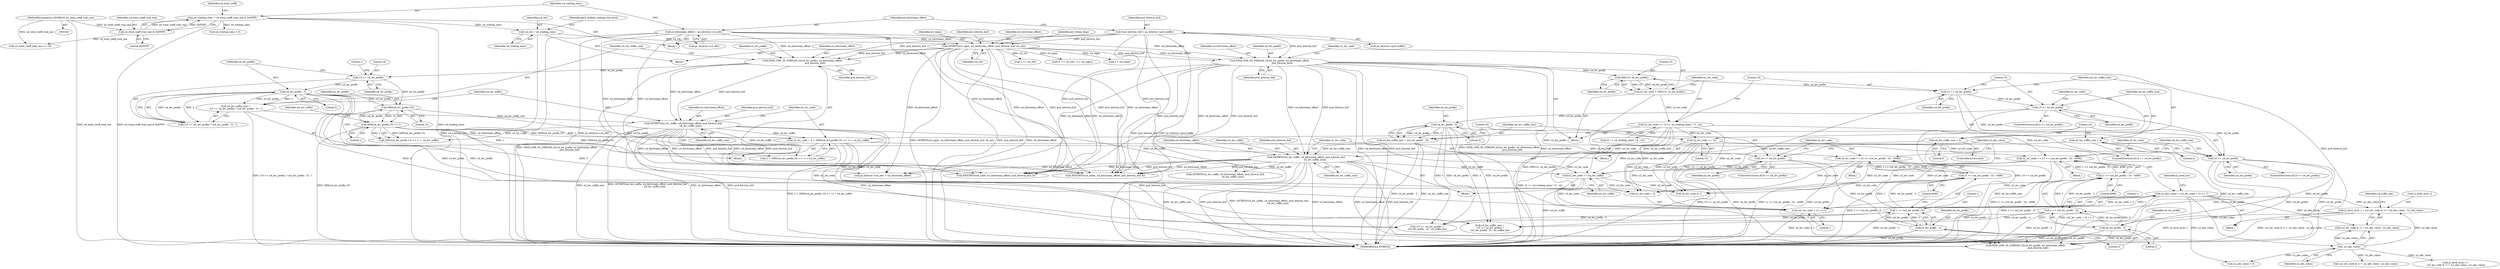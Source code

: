 digraph "0_Android_c57fc3703ae2e0d41b1f6580c50015937f2d23c1@array" {
"1000411" [label="(Call,i2_level_arr[i--] = (u2_lev_code & 1) ? -u2_abs_value : u2_abs_value)"];
"1000420" [label="(Call,-u2_abs_value)"];
"1000404" [label="(Call,u2_abs_value = (u2_lev_code + 2) >> 1)"];
"1000406" [label="(Call,(u2_lev_code + 2) >> 1)"];
"1000367" [label="(Call,u2_lev_code += 15)"];
"1000346" [label="(Call,u2_lev_code += (3 == u4_trailing_ones) ? 0 : (2))"];
"1000341" [label="(Call,u2_lev_code = MIN(15, u4_lev_prefix))"];
"1000343" [label="(Call,MIN(15, u4_lev_prefix))"];
"1000337" [label="(Call,FIND_ONE_IN_STREAM_32(u4_lev_prefix, u4_bitstream_offset,\n                                  pu4_bitstrm_buf))"];
"1000178" [label="(Call,u4_bitstream_offset = ps_bitstrm->u4_ofst)"];
"1000248" [label="(Call,GETBITS(u4_signs, u4_bitstream_offset, pu4_bitstrm_buf, u4_cnt))"];
"1000172" [label="(Call,*pu4_bitstrm_buf = ps_bitstrm->pu4_buffer)"];
"1000243" [label="(Call,u4_cnt = u4_trailing_ones)"];
"1000184" [label="(Call,u4_trailing_ones = u4_total_coeff_trail_one & 0xFFFF)"];
"1000186" [label="(Call,u4_total_coeff_trail_one & 0xFFFF)"];
"1000166" [label="(MethodParameterIn,UWORD32 u4_total_coeff_trail_one)"];
"1000326" [label="(Call,u2_lev_code += ((1 << (u4_lev_prefix - 3)) - 4096))"];
"1000328" [label="(Call,(1 << (u4_lev_prefix - 3)) - 4096)"];
"1000329" [label="(Call,1 << (u4_lev_prefix - 3))"];
"1000331" [label="(Call,u4_lev_prefix - 3)"];
"1000322" [label="(Call,16 <= u4_lev_prefix)"];
"1000316" [label="(Call,MIN(u4_lev_prefix,15))"];
"1000301" [label="(Call,u4_lev_prefix - 3)"];
"1000298" [label="(Call,15 <= u4_lev_prefix)"];
"1000291" [label="(Call,FIND_ONE_IN_STREAM_32(u4_lev_prefix, u4_bitstream_offset,\n                                  pu4_bitstrm_buf))"];
"1000310" [label="(Call,u2_lev_code = 2 + (MIN(u4_lev_prefix,15) << 1) + u4_lev_suffix)"];
"1000315" [label="(Call,MIN(u4_lev_prefix,15) << 1)"];
"1000305" [label="(Call,GETBITS(u4_lev_suffix, u4_bitstream_offset, pu4_bitstrm_buf,\n                    u4_lev_suffix_size))"];
"1000295" [label="(Call,u4_lev_suffix_size =\n (15 <= u4_lev_prefix) ? (u4_lev_prefix - 3) : 1)"];
"1000384" [label="(Call,u2_lev_code += ((1 << (u4_lev_prefix - 3)) - 4096))"];
"1000386" [label="(Call,(1 << (u4_lev_prefix - 3)) - 4096)"];
"1000387" [label="(Call,1 << (u4_lev_prefix - 3))"];
"1000389" [label="(Call,u4_lev_prefix - 3)"];
"1000380" [label="(Call,16 <= u4_lev_prefix)"];
"1000363" [label="(Call,15 <= u4_lev_prefix)"];
"1000355" [label="(Call,14 == u4_lev_prefix)"];
"1000372" [label="(Call,u4_lev_prefix - 3)"];
"1000401" [label="(Call,u2_lev_code += u4_lev_suffix)"];
"1000396" [label="(Call,GETBITS(u4_lev_suffix, u4_bitstream_offset, pu4_bitstrm_buf,\n                        u4_lev_suffix_size))"];
"1000376" [label="(Call,u4_lev_suffix_size = 0)"];
"1000370" [label="(Call,u4_lev_suffix_size = (u4_lev_prefix - 3))"];
"1000358" [label="(Call,u4_lev_suffix_size = 4)"];
"1000396" [label="(Call,GETBITS(u4_lev_suffix, u4_bitstream_offset, pu4_bitstrm_buf,\n                        u4_lev_suffix_size))"];
"1000404" [label="(Call,u2_abs_value = (u2_lev_code + 2) >> 1)"];
"1000246" [label="(Identifier,gai2_ih264d_trailing_one_level)"];
"1000244" [label="(Identifier,u4_cnt)"];
"1000334" [label="(Literal,4096)"];
"1000249" [label="(Identifier,u4_signs)"];
"1000296" [label="(Identifier,u4_lev_suffix_size)"];
"1000381" [label="(Literal,16)"];
"1000180" [label="(Call,ps_bitstrm->u4_ofst)"];
"1000354" [label="(ControlStructure,if(14 == u4_lev_prefix))"];
"1000363" [label="(Call,15 <= u4_lev_prefix)"];
"1000314" [label="(Call,(MIN(u4_lev_prefix,15) << 1) + u4_lev_suffix)"];
"1000330" [label="(Literal,1)"];
"1000251" [label="(Identifier,pu4_bitstrm_buf)"];
"1000386" [label="(Call,(1 << (u4_lev_prefix - 3)) - 4096)"];
"1000300" [label="(Identifier,u4_lev_prefix)"];
"1000258" [label="(Call,1 << u4_cnt)"];
"1000411" [label="(Call,i2_level_arr[i--] = (u2_lev_code & 1) ? -u2_abs_value : u2_abs_value)"];
"1000317" [label="(Identifier,u4_lev_prefix)"];
"1000192" [label="(Call,u4_total_coeff_trail_one >> 16)"];
"1000257" [label="(Call,(1 << u4_cnt) - 2 + u4_signs)"];
"1000370" [label="(Call,u4_lev_suffix_size = (u4_lev_prefix - 3))"];
"1000331" [label="(Call,u4_lev_prefix - 3)"];
"1000378" [label="(Literal,0)"];
"1000297" [label="(Call,(15 <= u4_lev_prefix) ? (u4_lev_prefix - 3) : 1)"];
"1000394" [label="(Identifier,u4_lev_suffix_size)"];
"1000413" [label="(Identifier,i2_level_arr)"];
"1000340" [label="(Identifier,pu4_bitstrm_buf)"];
"1000342" [label="(Identifier,u2_lev_code)"];
"1000364" [label="(Literal,15)"];
"1000345" [label="(Identifier,u4_lev_prefix)"];
"1000368" [label="(Identifier,u2_lev_code)"];
"1000318" [label="(Literal,15)"];
"1000328" [label="(Call,(1 << (u4_lev_prefix - 3)) - 4096)"];
"1000392" [label="(Literal,4096)"];
"1000166" [label="(MethodParameterIn,UWORD32 u4_total_coeff_trail_one)"];
"1000302" [label="(Identifier,u4_lev_prefix)"];
"1000385" [label="(Identifier,u2_lev_code)"];
"1000400" [label="(Identifier,u4_lev_suffix_size)"];
"1000424" [label="(Identifier,u4_suffix_len)"];
"1000320" [label="(Identifier,u4_lev_suffix)"];
"1000344" [label="(Literal,15)"];
"1000391" [label="(Literal,3)"];
"1000417" [label="(Call,u2_lev_code & 1)"];
"1000405" [label="(Identifier,u2_abs_value)"];
"1000375" [label="(ControlStructure,else)"];
"1000261" [label="(Call,2 + u4_signs)"];
"1000325" [label="(Block,)"];
"1000312" [label="(Call,2 + (MIN(u4_lev_prefix,15) << 1) + u4_lev_suffix)"];
"1000346" [label="(Call,u2_lev_code += (3 == u4_trailing_ones) ? 0 : (2))"];
"1000520" [label="(Call,NEXTBITS(u4_index, u4_bitstream_offset, pu4_bitstrm_buf, 4))"];
"1000240" [label="(Block,)"];
"1000185" [label="(Identifier,u4_trailing_ones)"];
"1000252" [label="(Identifier,u4_cnt)"];
"1000442" [label="(Call,(15 <= u4_lev_prefix) ?\n (u4_lev_prefix - 3) : u4_suffix_len)"];
"1000366" [label="(Block,)"];
"1000298" [label="(Call,15 <= u4_lev_prefix)"];
"1000376" [label="(Call,u4_lev_suffix_size = 0)"];
"1000305" [label="(Call,GETBITS(u4_lev_suffix, u4_bitstream_offset, pu4_bitstrm_buf,\n                    u4_lev_suffix_size))"];
"1000450" [label="(Call,GETBITS(u4_lev_suffix, u4_bitstream_offset, pu4_bitstrm_buf,\n                    u4_lev_suffix_size))"];
"1000324" [label="(Identifier,u4_lev_prefix)"];
"1000582" [label="(Call,NEXTBITS(u4_code, u4_bitstream_offset, pu4_bitstrm_buf, 3))"];
"1000341" [label="(Call,u2_lev_code = MIN(15, u4_lev_prefix))"];
"1000303" [label="(Literal,3)"];
"1000295" [label="(Call,u4_lev_suffix_size =\n (15 <= u4_lev_prefix) ? (u4_lev_prefix - 3) : 1)"];
"1000191" [label="(Identifier,u4_total_coeff)"];
"1000188" [label="(Literal,0xFFFF)"];
"1000279" [label="(Block,)"];
"1000250" [label="(Identifier,u4_bitstream_offset)"];
"1000682" [label="(Call,ps_bitstrm->u4_ofst = u4_bitstream_offset)"];
"1000416" [label="(Call,(u2_lev_code & 1) ? -u2_abs_value : u2_abs_value)"];
"1000426" [label="(Call,u2_abs_value > 3)"];
"1000337" [label="(Call,FIND_ONE_IN_STREAM_32(u4_lev_prefix, u4_bitstream_offset,\n                                  pu4_bitstrm_buf))"];
"1000327" [label="(Identifier,u2_lev_code)"];
"1000336" [label="(Block,)"];
"1000365" [label="(Identifier,u4_lev_prefix)"];
"1000362" [label="(ControlStructure,if(15 <= u4_lev_prefix))"];
"1000373" [label="(Identifier,u4_lev_prefix)"];
"1000323" [label="(Literal,16)"];
"1000315" [label="(Call,MIN(u4_lev_prefix,15) << 1)"];
"1000412" [label="(Call,i2_level_arr[i--])"];
"1000387" [label="(Call,1 << (u4_lev_prefix - 3))"];
"1000173" [label="(Identifier,pu4_bitstrm_buf)"];
"1000395" [label="(Block,)"];
"1000374" [label="(Literal,3)"];
"1000308" [label="(Identifier,pu4_bitstrm_buf)"];
"1000421" [label="(Identifier,u2_abs_value)"];
"1000254" [label="(Identifier,pi2_trlone_lkup)"];
"1000311" [label="(Identifier,u2_lev_code)"];
"1000347" [label="(Identifier,u2_lev_code)"];
"1000397" [label="(Identifier,u4_lev_suffix)"];
"1000383" [label="(Block,)"];
"1000356" [label="(Literal,14)"];
"1000357" [label="(Identifier,u4_lev_prefix)"];
"1000310" [label="(Call,u2_lev_code = 2 + (MIN(u4_lev_prefix,15) << 1) + u4_lev_suffix)"];
"1000382" [label="(Identifier,u4_lev_prefix)"];
"1000309" [label="(Identifier,u4_lev_suffix_size)"];
"1000287" [label="(Call,u4_trailing_ones < 3)"];
"1000407" [label="(Call,u2_lev_code + 2)"];
"1000339" [label="(Identifier,u4_bitstream_offset)"];
"1000371" [label="(Identifier,u4_lev_suffix_size)"];
"1000367" [label="(Call,u2_lev_code += 15)"];
"1000187" [label="(Identifier,u4_total_coeff_trail_one)"];
"1000326" [label="(Call,u2_lev_code += ((1 << (u4_lev_prefix - 3)) - 4096))"];
"1000333" [label="(Literal,3)"];
"1000304" [label="(Literal,1)"];
"1000329" [label="(Call,1 << (u4_lev_prefix - 3))"];
"1000248" [label="(Call,GETBITS(u4_signs, u4_bitstream_offset, pu4_bitstrm_buf, u4_cnt))"];
"1000360" [label="(Literal,4)"];
"1000307" [label="(Identifier,u4_bitstream_offset)"];
"1000390" [label="(Identifier,u4_lev_prefix)"];
"1000403" [label="(Identifier,u4_lev_suffix)"];
"1000380" [label="(Call,16 <= u4_lev_prefix)"];
"1000338" [label="(Identifier,u4_lev_prefix)"];
"1000243" [label="(Call,u4_cnt = u4_trailing_ones)"];
"1000490" [label="(Call,(u2_lev_code & 1) ? -u2_abs_value : u2_abs_value)"];
"1000299" [label="(Literal,15)"];
"1000291" [label="(Call,FIND_ONE_IN_STREAM_32(u4_lev_prefix, u4_bitstream_offset,\n                                  pu4_bitstrm_buf))"];
"1000399" [label="(Identifier,pu4_bitstrm_buf)"];
"1000372" [label="(Call,u4_lev_prefix - 3)"];
"1000384" [label="(Call,u2_lev_code += ((1 << (u4_lev_prefix - 3)) - 4096))"];
"1000369" [label="(Literal,15)"];
"1000321" [label="(ControlStructure,if(16 <= u4_lev_prefix))"];
"1000294" [label="(Identifier,pu4_bitstrm_buf)"];
"1000348" [label="(Call,(3 == u4_trailing_ones) ? 0 : (2))"];
"1000168" [label="(Block,)"];
"1000316" [label="(Call,MIN(u4_lev_prefix,15))"];
"1000436" [label="(Call,FIND_ONE_IN_STREAM_32(u4_lev_prefix, u4_bitstream_offset,\n                                  pu4_bitstrm_buf))"];
"1000186" [label="(Call,u4_total_coeff_trail_one & 0xFFFF)"];
"1000319" [label="(Literal,1)"];
"1000332" [label="(Identifier,u4_lev_prefix)"];
"1000359" [label="(Identifier,u4_lev_suffix_size)"];
"1000301" [label="(Call,u4_lev_prefix - 3)"];
"1000440" [label="(Call,u4_lev_suffix_size =\n (15 <= u4_lev_prefix) ?\n (u4_lev_prefix - 3) : u4_suffix_len)"];
"1000358" [label="(Call,u4_lev_suffix_size = 4)"];
"1000174" [label="(Call,ps_bitstrm->pu4_buffer)"];
"1000355" [label="(Call,14 == u4_lev_prefix)"];
"1000406" [label="(Call,(u2_lev_code + 2) >> 1)"];
"1000377" [label="(Identifier,u4_lev_suffix_size)"];
"1000290" [label="(Block,)"];
"1000485" [label="(Call,i2_level_arr[i--] =\n (u2_lev_code & 1) ? -u2_abs_value : u2_abs_value)"];
"1000401" [label="(Call,u2_lev_code += u4_lev_suffix)"];
"1000184" [label="(Call,u4_trailing_ones = u4_total_coeff_trail_one & 0xFFFF)"];
"1000689" [label="(MethodReturn,WORD32)"];
"1000292" [label="(Identifier,u4_lev_prefix)"];
"1000398" [label="(Identifier,u4_bitstream_offset)"];
"1000178" [label="(Call,u4_bitstream_offset = ps_bitstrm->u4_ofst)"];
"1000306" [label="(Identifier,u4_lev_suffix)"];
"1000420" [label="(Call,-u2_abs_value)"];
"1000322" [label="(Call,16 <= u4_lev_prefix)"];
"1000410" [label="(Literal,1)"];
"1000388" [label="(Literal,1)"];
"1000389" [label="(Call,u4_lev_prefix - 3)"];
"1000245" [label="(Identifier,u4_trailing_ones)"];
"1000343" [label="(Call,MIN(15, u4_lev_prefix))"];
"1000402" [label="(Identifier,u2_lev_code)"];
"1000179" [label="(Identifier,u4_bitstream_offset)"];
"1000379" [label="(ControlStructure,if(16 <= u4_lev_prefix))"];
"1000172" [label="(Call,*pu4_bitstrm_buf = ps_bitstrm->pu4_buffer)"];
"1000293" [label="(Identifier,u4_bitstream_offset)"];
"1000411" -> "1000279"  [label="AST: "];
"1000411" -> "1000416"  [label="CFG: "];
"1000412" -> "1000411"  [label="AST: "];
"1000416" -> "1000411"  [label="AST: "];
"1000424" -> "1000411"  [label="CFG: "];
"1000411" -> "1000689"  [label="DDG: i2_level_arr[i--]"];
"1000411" -> "1000689"  [label="DDG: (u2_lev_code & 1) ? -u2_abs_value : u2_abs_value"];
"1000420" -> "1000411"  [label="DDG: u2_abs_value"];
"1000404" -> "1000411"  [label="DDG: u2_abs_value"];
"1000420" -> "1000416"  [label="AST: "];
"1000420" -> "1000421"  [label="CFG: "];
"1000421" -> "1000420"  [label="AST: "];
"1000416" -> "1000420"  [label="CFG: "];
"1000420" -> "1000416"  [label="DDG: u2_abs_value"];
"1000404" -> "1000420"  [label="DDG: u2_abs_value"];
"1000420" -> "1000426"  [label="DDG: u2_abs_value"];
"1000420" -> "1000485"  [label="DDG: u2_abs_value"];
"1000420" -> "1000490"  [label="DDG: u2_abs_value"];
"1000404" -> "1000279"  [label="AST: "];
"1000404" -> "1000406"  [label="CFG: "];
"1000405" -> "1000404"  [label="AST: "];
"1000406" -> "1000404"  [label="AST: "];
"1000413" -> "1000404"  [label="CFG: "];
"1000404" -> "1000689"  [label="DDG: (u2_lev_code + 2) >> 1"];
"1000406" -> "1000404"  [label="DDG: u2_lev_code + 2"];
"1000406" -> "1000404"  [label="DDG: 1"];
"1000404" -> "1000416"  [label="DDG: u2_abs_value"];
"1000404" -> "1000426"  [label="DDG: u2_abs_value"];
"1000406" -> "1000410"  [label="CFG: "];
"1000407" -> "1000406"  [label="AST: "];
"1000410" -> "1000406"  [label="AST: "];
"1000406" -> "1000689"  [label="DDG: u2_lev_code + 2"];
"1000367" -> "1000406"  [label="DDG: u2_lev_code"];
"1000346" -> "1000406"  [label="DDG: u2_lev_code"];
"1000326" -> "1000406"  [label="DDG: u2_lev_code"];
"1000384" -> "1000406"  [label="DDG: u2_lev_code"];
"1000310" -> "1000406"  [label="DDG: u2_lev_code"];
"1000401" -> "1000406"  [label="DDG: u2_lev_code"];
"1000367" -> "1000366"  [label="AST: "];
"1000367" -> "1000369"  [label="CFG: "];
"1000368" -> "1000367"  [label="AST: "];
"1000369" -> "1000367"  [label="AST: "];
"1000371" -> "1000367"  [label="CFG: "];
"1000346" -> "1000367"  [label="DDG: u2_lev_code"];
"1000367" -> "1000384"  [label="DDG: u2_lev_code"];
"1000367" -> "1000401"  [label="DDG: u2_lev_code"];
"1000367" -> "1000407"  [label="DDG: u2_lev_code"];
"1000367" -> "1000417"  [label="DDG: u2_lev_code"];
"1000346" -> "1000336"  [label="AST: "];
"1000346" -> "1000348"  [label="CFG: "];
"1000347" -> "1000346"  [label="AST: "];
"1000348" -> "1000346"  [label="AST: "];
"1000356" -> "1000346"  [label="CFG: "];
"1000346" -> "1000689"  [label="DDG: (3 == u4_trailing_ones) ? 0 : (2)"];
"1000341" -> "1000346"  [label="DDG: u2_lev_code"];
"1000346" -> "1000384"  [label="DDG: u2_lev_code"];
"1000346" -> "1000401"  [label="DDG: u2_lev_code"];
"1000346" -> "1000407"  [label="DDG: u2_lev_code"];
"1000346" -> "1000417"  [label="DDG: u2_lev_code"];
"1000341" -> "1000336"  [label="AST: "];
"1000341" -> "1000343"  [label="CFG: "];
"1000342" -> "1000341"  [label="AST: "];
"1000343" -> "1000341"  [label="AST: "];
"1000347" -> "1000341"  [label="CFG: "];
"1000341" -> "1000689"  [label="DDG: MIN(15, u4_lev_prefix)"];
"1000343" -> "1000341"  [label="DDG: 15"];
"1000343" -> "1000341"  [label="DDG: u4_lev_prefix"];
"1000343" -> "1000345"  [label="CFG: "];
"1000344" -> "1000343"  [label="AST: "];
"1000345" -> "1000343"  [label="AST: "];
"1000337" -> "1000343"  [label="DDG: u4_lev_prefix"];
"1000343" -> "1000355"  [label="DDG: u4_lev_prefix"];
"1000337" -> "1000336"  [label="AST: "];
"1000337" -> "1000340"  [label="CFG: "];
"1000338" -> "1000337"  [label="AST: "];
"1000339" -> "1000337"  [label="AST: "];
"1000340" -> "1000337"  [label="AST: "];
"1000342" -> "1000337"  [label="CFG: "];
"1000337" -> "1000689"  [label="DDG: u4_bitstream_offset"];
"1000337" -> "1000689"  [label="DDG: pu4_bitstrm_buf"];
"1000337" -> "1000689"  [label="DDG: FIND_ONE_IN_STREAM_32(u4_lev_prefix, u4_bitstream_offset,\n                                  pu4_bitstrm_buf)"];
"1000178" -> "1000337"  [label="DDG: u4_bitstream_offset"];
"1000248" -> "1000337"  [label="DDG: u4_bitstream_offset"];
"1000248" -> "1000337"  [label="DDG: pu4_bitstrm_buf"];
"1000172" -> "1000337"  [label="DDG: pu4_bitstrm_buf"];
"1000337" -> "1000396"  [label="DDG: u4_bitstream_offset"];
"1000337" -> "1000396"  [label="DDG: pu4_bitstrm_buf"];
"1000337" -> "1000436"  [label="DDG: u4_bitstream_offset"];
"1000337" -> "1000436"  [label="DDG: pu4_bitstrm_buf"];
"1000337" -> "1000520"  [label="DDG: u4_bitstream_offset"];
"1000337" -> "1000520"  [label="DDG: pu4_bitstrm_buf"];
"1000337" -> "1000582"  [label="DDG: u4_bitstream_offset"];
"1000337" -> "1000582"  [label="DDG: pu4_bitstrm_buf"];
"1000337" -> "1000682"  [label="DDG: u4_bitstream_offset"];
"1000178" -> "1000168"  [label="AST: "];
"1000178" -> "1000180"  [label="CFG: "];
"1000179" -> "1000178"  [label="AST: "];
"1000180" -> "1000178"  [label="AST: "];
"1000185" -> "1000178"  [label="CFG: "];
"1000178" -> "1000689"  [label="DDG: u4_bitstream_offset"];
"1000178" -> "1000689"  [label="DDG: ps_bitstrm->u4_ofst"];
"1000178" -> "1000248"  [label="DDG: u4_bitstream_offset"];
"1000178" -> "1000291"  [label="DDG: u4_bitstream_offset"];
"1000178" -> "1000520"  [label="DDG: u4_bitstream_offset"];
"1000178" -> "1000582"  [label="DDG: u4_bitstream_offset"];
"1000178" -> "1000682"  [label="DDG: u4_bitstream_offset"];
"1000248" -> "1000240"  [label="AST: "];
"1000248" -> "1000252"  [label="CFG: "];
"1000249" -> "1000248"  [label="AST: "];
"1000250" -> "1000248"  [label="AST: "];
"1000251" -> "1000248"  [label="AST: "];
"1000252" -> "1000248"  [label="AST: "];
"1000254" -> "1000248"  [label="CFG: "];
"1000248" -> "1000689"  [label="DDG: GETBITS(u4_signs, u4_bitstream_offset, pu4_bitstrm_buf, u4_cnt)"];
"1000248" -> "1000689"  [label="DDG: pu4_bitstrm_buf"];
"1000248" -> "1000689"  [label="DDG: u4_bitstream_offset"];
"1000172" -> "1000248"  [label="DDG: pu4_bitstrm_buf"];
"1000243" -> "1000248"  [label="DDG: u4_cnt"];
"1000248" -> "1000258"  [label="DDG: u4_cnt"];
"1000248" -> "1000257"  [label="DDG: u4_signs"];
"1000248" -> "1000261"  [label="DDG: u4_signs"];
"1000248" -> "1000291"  [label="DDG: u4_bitstream_offset"];
"1000248" -> "1000291"  [label="DDG: pu4_bitstrm_buf"];
"1000248" -> "1000520"  [label="DDG: u4_bitstream_offset"];
"1000248" -> "1000520"  [label="DDG: pu4_bitstrm_buf"];
"1000248" -> "1000582"  [label="DDG: u4_bitstream_offset"];
"1000248" -> "1000582"  [label="DDG: pu4_bitstrm_buf"];
"1000248" -> "1000682"  [label="DDG: u4_bitstream_offset"];
"1000172" -> "1000168"  [label="AST: "];
"1000172" -> "1000174"  [label="CFG: "];
"1000173" -> "1000172"  [label="AST: "];
"1000174" -> "1000172"  [label="AST: "];
"1000179" -> "1000172"  [label="CFG: "];
"1000172" -> "1000689"  [label="DDG: pu4_bitstrm_buf"];
"1000172" -> "1000689"  [label="DDG: ps_bitstrm->pu4_buffer"];
"1000172" -> "1000291"  [label="DDG: pu4_bitstrm_buf"];
"1000172" -> "1000520"  [label="DDG: pu4_bitstrm_buf"];
"1000172" -> "1000582"  [label="DDG: pu4_bitstrm_buf"];
"1000243" -> "1000240"  [label="AST: "];
"1000243" -> "1000245"  [label="CFG: "];
"1000244" -> "1000243"  [label="AST: "];
"1000245" -> "1000243"  [label="AST: "];
"1000246" -> "1000243"  [label="CFG: "];
"1000243" -> "1000689"  [label="DDG: u4_trailing_ones"];
"1000184" -> "1000243"  [label="DDG: u4_trailing_ones"];
"1000184" -> "1000168"  [label="AST: "];
"1000184" -> "1000186"  [label="CFG: "];
"1000185" -> "1000184"  [label="AST: "];
"1000186" -> "1000184"  [label="AST: "];
"1000191" -> "1000184"  [label="CFG: "];
"1000184" -> "1000689"  [label="DDG: u4_total_coeff_trail_one & 0xFFFF"];
"1000184" -> "1000689"  [label="DDG: u4_trailing_ones"];
"1000186" -> "1000184"  [label="DDG: u4_total_coeff_trail_one"];
"1000186" -> "1000184"  [label="DDG: 0xFFFF"];
"1000184" -> "1000287"  [label="DDG: u4_trailing_ones"];
"1000186" -> "1000188"  [label="CFG: "];
"1000187" -> "1000186"  [label="AST: "];
"1000188" -> "1000186"  [label="AST: "];
"1000166" -> "1000186"  [label="DDG: u4_total_coeff_trail_one"];
"1000186" -> "1000192"  [label="DDG: u4_total_coeff_trail_one"];
"1000166" -> "1000164"  [label="AST: "];
"1000166" -> "1000689"  [label="DDG: u4_total_coeff_trail_one"];
"1000166" -> "1000192"  [label="DDG: u4_total_coeff_trail_one"];
"1000326" -> "1000325"  [label="AST: "];
"1000326" -> "1000328"  [label="CFG: "];
"1000327" -> "1000326"  [label="AST: "];
"1000328" -> "1000326"  [label="AST: "];
"1000405" -> "1000326"  [label="CFG: "];
"1000326" -> "1000689"  [label="DDG: (1 << (u4_lev_prefix - 3)) - 4096"];
"1000328" -> "1000326"  [label="DDG: 1 << (u4_lev_prefix - 3)"];
"1000328" -> "1000326"  [label="DDG: 4096"];
"1000310" -> "1000326"  [label="DDG: u2_lev_code"];
"1000326" -> "1000407"  [label="DDG: u2_lev_code"];
"1000326" -> "1000417"  [label="DDG: u2_lev_code"];
"1000328" -> "1000334"  [label="CFG: "];
"1000329" -> "1000328"  [label="AST: "];
"1000334" -> "1000328"  [label="AST: "];
"1000328" -> "1000689"  [label="DDG: 1 << (u4_lev_prefix - 3)"];
"1000329" -> "1000328"  [label="DDG: 1"];
"1000329" -> "1000328"  [label="DDG: u4_lev_prefix - 3"];
"1000329" -> "1000331"  [label="CFG: "];
"1000330" -> "1000329"  [label="AST: "];
"1000331" -> "1000329"  [label="AST: "];
"1000334" -> "1000329"  [label="CFG: "];
"1000329" -> "1000689"  [label="DDG: u4_lev_prefix - 3"];
"1000331" -> "1000329"  [label="DDG: u4_lev_prefix"];
"1000331" -> "1000329"  [label="DDG: 3"];
"1000329" -> "1000440"  [label="DDG: u4_lev_prefix - 3"];
"1000329" -> "1000442"  [label="DDG: u4_lev_prefix - 3"];
"1000331" -> "1000333"  [label="CFG: "];
"1000332" -> "1000331"  [label="AST: "];
"1000333" -> "1000331"  [label="AST: "];
"1000331" -> "1000689"  [label="DDG: u4_lev_prefix"];
"1000322" -> "1000331"  [label="DDG: u4_lev_prefix"];
"1000331" -> "1000436"  [label="DDG: u4_lev_prefix"];
"1000322" -> "1000321"  [label="AST: "];
"1000322" -> "1000324"  [label="CFG: "];
"1000323" -> "1000322"  [label="AST: "];
"1000324" -> "1000322"  [label="AST: "];
"1000327" -> "1000322"  [label="CFG: "];
"1000405" -> "1000322"  [label="CFG: "];
"1000322" -> "1000689"  [label="DDG: u4_lev_prefix"];
"1000322" -> "1000689"  [label="DDG: 16 <= u4_lev_prefix"];
"1000316" -> "1000322"  [label="DDG: u4_lev_prefix"];
"1000322" -> "1000436"  [label="DDG: u4_lev_prefix"];
"1000316" -> "1000315"  [label="AST: "];
"1000316" -> "1000318"  [label="CFG: "];
"1000317" -> "1000316"  [label="AST: "];
"1000318" -> "1000316"  [label="AST: "];
"1000319" -> "1000316"  [label="CFG: "];
"1000316" -> "1000315"  [label="DDG: u4_lev_prefix"];
"1000316" -> "1000315"  [label="DDG: 15"];
"1000301" -> "1000316"  [label="DDG: u4_lev_prefix"];
"1000298" -> "1000316"  [label="DDG: u4_lev_prefix"];
"1000301" -> "1000297"  [label="AST: "];
"1000301" -> "1000303"  [label="CFG: "];
"1000302" -> "1000301"  [label="AST: "];
"1000303" -> "1000301"  [label="AST: "];
"1000297" -> "1000301"  [label="CFG: "];
"1000301" -> "1000295"  [label="DDG: u4_lev_prefix"];
"1000301" -> "1000295"  [label="DDG: 3"];
"1000301" -> "1000297"  [label="DDG: u4_lev_prefix"];
"1000301" -> "1000297"  [label="DDG: 3"];
"1000298" -> "1000301"  [label="DDG: u4_lev_prefix"];
"1000301" -> "1000440"  [label="DDG: u4_lev_prefix"];
"1000301" -> "1000440"  [label="DDG: 3"];
"1000301" -> "1000442"  [label="DDG: u4_lev_prefix"];
"1000301" -> "1000442"  [label="DDG: 3"];
"1000298" -> "1000297"  [label="AST: "];
"1000298" -> "1000300"  [label="CFG: "];
"1000299" -> "1000298"  [label="AST: "];
"1000300" -> "1000298"  [label="AST: "];
"1000302" -> "1000298"  [label="CFG: "];
"1000304" -> "1000298"  [label="CFG: "];
"1000291" -> "1000298"  [label="DDG: u4_lev_prefix"];
"1000291" -> "1000290"  [label="AST: "];
"1000291" -> "1000294"  [label="CFG: "];
"1000292" -> "1000291"  [label="AST: "];
"1000293" -> "1000291"  [label="AST: "];
"1000294" -> "1000291"  [label="AST: "];
"1000296" -> "1000291"  [label="CFG: "];
"1000291" -> "1000689"  [label="DDG: FIND_ONE_IN_STREAM_32(u4_lev_prefix, u4_bitstream_offset,\n                                  pu4_bitstrm_buf)"];
"1000291" -> "1000305"  [label="DDG: u4_bitstream_offset"];
"1000291" -> "1000305"  [label="DDG: pu4_bitstrm_buf"];
"1000310" -> "1000290"  [label="AST: "];
"1000310" -> "1000312"  [label="CFG: "];
"1000311" -> "1000310"  [label="AST: "];
"1000312" -> "1000310"  [label="AST: "];
"1000323" -> "1000310"  [label="CFG: "];
"1000310" -> "1000689"  [label="DDG: 2 + (MIN(u4_lev_prefix,15) << 1) + u4_lev_suffix"];
"1000315" -> "1000310"  [label="DDG: MIN(u4_lev_prefix,15)"];
"1000315" -> "1000310"  [label="DDG: 1"];
"1000305" -> "1000310"  [label="DDG: u4_lev_suffix"];
"1000310" -> "1000407"  [label="DDG: u2_lev_code"];
"1000310" -> "1000417"  [label="DDG: u2_lev_code"];
"1000315" -> "1000314"  [label="AST: "];
"1000315" -> "1000319"  [label="CFG: "];
"1000319" -> "1000315"  [label="AST: "];
"1000320" -> "1000315"  [label="CFG: "];
"1000315" -> "1000689"  [label="DDG: MIN(u4_lev_prefix,15)"];
"1000315" -> "1000312"  [label="DDG: MIN(u4_lev_prefix,15)"];
"1000315" -> "1000312"  [label="DDG: 1"];
"1000315" -> "1000314"  [label="DDG: MIN(u4_lev_prefix,15)"];
"1000315" -> "1000314"  [label="DDG: 1"];
"1000305" -> "1000290"  [label="AST: "];
"1000305" -> "1000309"  [label="CFG: "];
"1000306" -> "1000305"  [label="AST: "];
"1000307" -> "1000305"  [label="AST: "];
"1000308" -> "1000305"  [label="AST: "];
"1000309" -> "1000305"  [label="AST: "];
"1000311" -> "1000305"  [label="CFG: "];
"1000305" -> "1000689"  [label="DDG: u4_lev_suffix_size"];
"1000305" -> "1000689"  [label="DDG: GETBITS(u4_lev_suffix, u4_bitstream_offset, pu4_bitstrm_buf,\n                    u4_lev_suffix_size)"];
"1000305" -> "1000689"  [label="DDG: u4_bitstream_offset"];
"1000305" -> "1000689"  [label="DDG: pu4_bitstrm_buf"];
"1000295" -> "1000305"  [label="DDG: u4_lev_suffix_size"];
"1000305" -> "1000312"  [label="DDG: u4_lev_suffix"];
"1000305" -> "1000314"  [label="DDG: u4_lev_suffix"];
"1000305" -> "1000436"  [label="DDG: u4_bitstream_offset"];
"1000305" -> "1000436"  [label="DDG: pu4_bitstrm_buf"];
"1000305" -> "1000450"  [label="DDG: u4_lev_suffix"];
"1000305" -> "1000520"  [label="DDG: u4_bitstream_offset"];
"1000305" -> "1000520"  [label="DDG: pu4_bitstrm_buf"];
"1000305" -> "1000582"  [label="DDG: u4_bitstream_offset"];
"1000305" -> "1000582"  [label="DDG: pu4_bitstrm_buf"];
"1000305" -> "1000682"  [label="DDG: u4_bitstream_offset"];
"1000295" -> "1000290"  [label="AST: "];
"1000295" -> "1000297"  [label="CFG: "];
"1000296" -> "1000295"  [label="AST: "];
"1000297" -> "1000295"  [label="AST: "];
"1000306" -> "1000295"  [label="CFG: "];
"1000295" -> "1000689"  [label="DDG: (15 <= u4_lev_prefix) ? (u4_lev_prefix - 3) : 1"];
"1000384" -> "1000383"  [label="AST: "];
"1000384" -> "1000386"  [label="CFG: "];
"1000385" -> "1000384"  [label="AST: "];
"1000386" -> "1000384"  [label="AST: "];
"1000394" -> "1000384"  [label="CFG: "];
"1000384" -> "1000689"  [label="DDG: (1 << (u4_lev_prefix - 3)) - 4096"];
"1000386" -> "1000384"  [label="DDG: 1 << (u4_lev_prefix - 3)"];
"1000386" -> "1000384"  [label="DDG: 4096"];
"1000384" -> "1000401"  [label="DDG: u2_lev_code"];
"1000384" -> "1000407"  [label="DDG: u2_lev_code"];
"1000384" -> "1000417"  [label="DDG: u2_lev_code"];
"1000386" -> "1000392"  [label="CFG: "];
"1000387" -> "1000386"  [label="AST: "];
"1000392" -> "1000386"  [label="AST: "];
"1000386" -> "1000689"  [label="DDG: 1 << (u4_lev_prefix - 3)"];
"1000387" -> "1000386"  [label="DDG: 1"];
"1000387" -> "1000386"  [label="DDG: u4_lev_prefix - 3"];
"1000387" -> "1000389"  [label="CFG: "];
"1000388" -> "1000387"  [label="AST: "];
"1000389" -> "1000387"  [label="AST: "];
"1000392" -> "1000387"  [label="CFG: "];
"1000387" -> "1000689"  [label="DDG: u4_lev_prefix - 3"];
"1000389" -> "1000387"  [label="DDG: u4_lev_prefix"];
"1000389" -> "1000387"  [label="DDG: 3"];
"1000387" -> "1000440"  [label="DDG: u4_lev_prefix - 3"];
"1000387" -> "1000442"  [label="DDG: u4_lev_prefix - 3"];
"1000389" -> "1000391"  [label="CFG: "];
"1000390" -> "1000389"  [label="AST: "];
"1000391" -> "1000389"  [label="AST: "];
"1000389" -> "1000689"  [label="DDG: u4_lev_prefix"];
"1000380" -> "1000389"  [label="DDG: u4_lev_prefix"];
"1000389" -> "1000436"  [label="DDG: u4_lev_prefix"];
"1000380" -> "1000379"  [label="AST: "];
"1000380" -> "1000382"  [label="CFG: "];
"1000381" -> "1000380"  [label="AST: "];
"1000382" -> "1000380"  [label="AST: "];
"1000385" -> "1000380"  [label="CFG: "];
"1000394" -> "1000380"  [label="CFG: "];
"1000380" -> "1000689"  [label="DDG: 16 <= u4_lev_prefix"];
"1000380" -> "1000689"  [label="DDG: u4_lev_prefix"];
"1000363" -> "1000380"  [label="DDG: u4_lev_prefix"];
"1000355" -> "1000380"  [label="DDG: u4_lev_prefix"];
"1000372" -> "1000380"  [label="DDG: u4_lev_prefix"];
"1000380" -> "1000436"  [label="DDG: u4_lev_prefix"];
"1000363" -> "1000362"  [label="AST: "];
"1000363" -> "1000365"  [label="CFG: "];
"1000364" -> "1000363"  [label="AST: "];
"1000365" -> "1000363"  [label="AST: "];
"1000368" -> "1000363"  [label="CFG: "];
"1000377" -> "1000363"  [label="CFG: "];
"1000363" -> "1000689"  [label="DDG: 15 <= u4_lev_prefix"];
"1000355" -> "1000363"  [label="DDG: u4_lev_prefix"];
"1000363" -> "1000372"  [label="DDG: u4_lev_prefix"];
"1000355" -> "1000354"  [label="AST: "];
"1000355" -> "1000357"  [label="CFG: "];
"1000356" -> "1000355"  [label="AST: "];
"1000357" -> "1000355"  [label="AST: "];
"1000359" -> "1000355"  [label="CFG: "];
"1000364" -> "1000355"  [label="CFG: "];
"1000355" -> "1000689"  [label="DDG: 14 == u4_lev_prefix"];
"1000372" -> "1000370"  [label="AST: "];
"1000372" -> "1000374"  [label="CFG: "];
"1000373" -> "1000372"  [label="AST: "];
"1000374" -> "1000372"  [label="AST: "];
"1000370" -> "1000372"  [label="CFG: "];
"1000372" -> "1000370"  [label="DDG: u4_lev_prefix"];
"1000372" -> "1000370"  [label="DDG: 3"];
"1000372" -> "1000440"  [label="DDG: u4_lev_prefix"];
"1000372" -> "1000440"  [label="DDG: 3"];
"1000372" -> "1000442"  [label="DDG: u4_lev_prefix"];
"1000372" -> "1000442"  [label="DDG: 3"];
"1000401" -> "1000395"  [label="AST: "];
"1000401" -> "1000403"  [label="CFG: "];
"1000402" -> "1000401"  [label="AST: "];
"1000403" -> "1000401"  [label="AST: "];
"1000405" -> "1000401"  [label="CFG: "];
"1000401" -> "1000689"  [label="DDG: u4_lev_suffix"];
"1000396" -> "1000401"  [label="DDG: u4_lev_suffix"];
"1000401" -> "1000407"  [label="DDG: u2_lev_code"];
"1000401" -> "1000417"  [label="DDG: u2_lev_code"];
"1000396" -> "1000395"  [label="AST: "];
"1000396" -> "1000400"  [label="CFG: "];
"1000397" -> "1000396"  [label="AST: "];
"1000398" -> "1000396"  [label="AST: "];
"1000399" -> "1000396"  [label="AST: "];
"1000400" -> "1000396"  [label="AST: "];
"1000402" -> "1000396"  [label="CFG: "];
"1000396" -> "1000689"  [label="DDG: GETBITS(u4_lev_suffix, u4_bitstream_offset, pu4_bitstrm_buf,\n                        u4_lev_suffix_size)"];
"1000396" -> "1000689"  [label="DDG: u4_bitstream_offset"];
"1000396" -> "1000689"  [label="DDG: u4_lev_suffix_size"];
"1000396" -> "1000689"  [label="DDG: pu4_bitstrm_buf"];
"1000376" -> "1000396"  [label="DDG: u4_lev_suffix_size"];
"1000370" -> "1000396"  [label="DDG: u4_lev_suffix_size"];
"1000358" -> "1000396"  [label="DDG: u4_lev_suffix_size"];
"1000396" -> "1000436"  [label="DDG: u4_bitstream_offset"];
"1000396" -> "1000436"  [label="DDG: pu4_bitstrm_buf"];
"1000396" -> "1000450"  [label="DDG: u4_lev_suffix"];
"1000396" -> "1000520"  [label="DDG: u4_bitstream_offset"];
"1000396" -> "1000520"  [label="DDG: pu4_bitstrm_buf"];
"1000396" -> "1000582"  [label="DDG: u4_bitstream_offset"];
"1000396" -> "1000582"  [label="DDG: pu4_bitstrm_buf"];
"1000396" -> "1000682"  [label="DDG: u4_bitstream_offset"];
"1000376" -> "1000375"  [label="AST: "];
"1000376" -> "1000378"  [label="CFG: "];
"1000377" -> "1000376"  [label="AST: "];
"1000378" -> "1000376"  [label="AST: "];
"1000381" -> "1000376"  [label="CFG: "];
"1000376" -> "1000689"  [label="DDG: u4_lev_suffix_size"];
"1000370" -> "1000366"  [label="AST: "];
"1000371" -> "1000370"  [label="AST: "];
"1000381" -> "1000370"  [label="CFG: "];
"1000370" -> "1000689"  [label="DDG: u4_lev_prefix - 3"];
"1000370" -> "1000689"  [label="DDG: u4_lev_suffix_size"];
"1000358" -> "1000354"  [label="AST: "];
"1000358" -> "1000360"  [label="CFG: "];
"1000359" -> "1000358"  [label="AST: "];
"1000360" -> "1000358"  [label="AST: "];
"1000381" -> "1000358"  [label="CFG: "];
"1000358" -> "1000689"  [label="DDG: u4_lev_suffix_size"];
}
